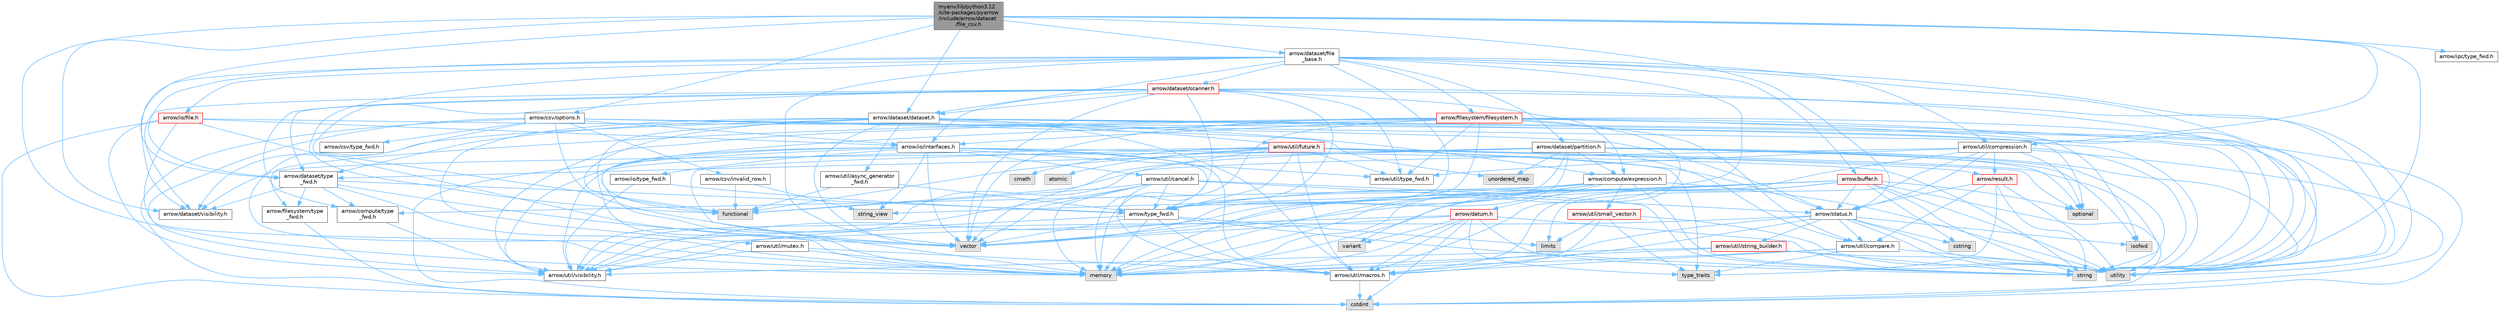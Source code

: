 digraph "myenv/lib/python3.12/site-packages/pyarrow/include/arrow/dataset/file_csv.h"
{
 // LATEX_PDF_SIZE
  bgcolor="transparent";
  edge [fontname=Helvetica,fontsize=10,labelfontname=Helvetica,labelfontsize=10];
  node [fontname=Helvetica,fontsize=10,shape=box,height=0.2,width=0.4];
  Node1 [id="Node000001",label="myenv/lib/python3.12\l/site-packages/pyarrow\l/include/arrow/dataset\l/file_csv.h",height=0.2,width=0.4,color="gray40", fillcolor="grey60", style="filled", fontcolor="black",tooltip=" "];
  Node1 -> Node2 [id="edge1_Node000001_Node000002",color="steelblue1",style="solid",tooltip=" "];
  Node2 [id="Node000002",label="memory",height=0.2,width=0.4,color="grey60", fillcolor="#E0E0E0", style="filled",tooltip=" "];
  Node1 -> Node3 [id="edge2_Node000001_Node000003",color="steelblue1",style="solid",tooltip=" "];
  Node3 [id="Node000003",label="string",height=0.2,width=0.4,color="grey60", fillcolor="#E0E0E0", style="filled",tooltip=" "];
  Node1 -> Node4 [id="edge3_Node000001_Node000004",color="steelblue1",style="solid",tooltip=" "];
  Node4 [id="Node000004",label="arrow/csv/options.h",height=0.2,width=0.4,color="grey40", fillcolor="white", style="filled",URL="$csv_2options_8h.html",tooltip=" "];
  Node4 -> Node5 [id="edge4_Node000004_Node000005",color="steelblue1",style="solid",tooltip=" "];
  Node5 [id="Node000005",label="cstdint",height=0.2,width=0.4,color="grey60", fillcolor="#E0E0E0", style="filled",tooltip=" "];
  Node4 -> Node2 [id="edge5_Node000004_Node000002",color="steelblue1",style="solid",tooltip=" "];
  Node4 -> Node3 [id="edge6_Node000004_Node000003",color="steelblue1",style="solid",tooltip=" "];
  Node4 -> Node6 [id="edge7_Node000004_Node000006",color="steelblue1",style="solid",tooltip=" "];
  Node6 [id="Node000006",label="unordered_map",height=0.2,width=0.4,color="grey60", fillcolor="#E0E0E0", style="filled",tooltip=" "];
  Node4 -> Node7 [id="edge8_Node000004_Node000007",color="steelblue1",style="solid",tooltip=" "];
  Node7 [id="Node000007",label="vector",height=0.2,width=0.4,color="grey60", fillcolor="#E0E0E0", style="filled",tooltip=" "];
  Node4 -> Node8 [id="edge9_Node000004_Node000008",color="steelblue1",style="solid",tooltip=" "];
  Node8 [id="Node000008",label="arrow/csv/invalid_row.h",height=0.2,width=0.4,color="grey40", fillcolor="white", style="filled",URL="$invalid__row_8h.html",tooltip=" "];
  Node8 -> Node9 [id="edge10_Node000008_Node000009",color="steelblue1",style="solid",tooltip=" "];
  Node9 [id="Node000009",label="functional",height=0.2,width=0.4,color="grey60", fillcolor="#E0E0E0", style="filled",tooltip=" "];
  Node8 -> Node10 [id="edge11_Node000008_Node000010",color="steelblue1",style="solid",tooltip=" "];
  Node10 [id="Node000010",label="string_view",height=0.2,width=0.4,color="grey60", fillcolor="#E0E0E0", style="filled",tooltip=" "];
  Node4 -> Node11 [id="edge12_Node000004_Node000011",color="steelblue1",style="solid",tooltip=" "];
  Node11 [id="Node000011",label="arrow/csv/type_fwd.h",height=0.2,width=0.4,color="grey40", fillcolor="white", style="filled",URL="$arrow_2csv_2type__fwd_8h.html",tooltip=" "];
  Node4 -> Node12 [id="edge13_Node000004_Node000012",color="steelblue1",style="solid",tooltip=" "];
  Node12 [id="Node000012",label="arrow/io/interfaces.h",height=0.2,width=0.4,color="grey40", fillcolor="white", style="filled",URL="$interfaces_8h.html",tooltip=" "];
  Node12 -> Node5 [id="edge14_Node000012_Node000005",color="steelblue1",style="solid",tooltip=" "];
  Node12 -> Node2 [id="edge15_Node000012_Node000002",color="steelblue1",style="solid",tooltip=" "];
  Node12 -> Node3 [id="edge16_Node000012_Node000003",color="steelblue1",style="solid",tooltip=" "];
  Node12 -> Node10 [id="edge17_Node000012_Node000010",color="steelblue1",style="solid",tooltip=" "];
  Node12 -> Node7 [id="edge18_Node000012_Node000007",color="steelblue1",style="solid",tooltip=" "];
  Node12 -> Node13 [id="edge19_Node000012_Node000013",color="steelblue1",style="solid",tooltip=" "];
  Node13 [id="Node000013",label="arrow/io/type_fwd.h",height=0.2,width=0.4,color="grey40", fillcolor="white", style="filled",URL="$arrow_2io_2type__fwd_8h.html",tooltip=" "];
  Node13 -> Node14 [id="edge20_Node000013_Node000014",color="steelblue1",style="solid",tooltip=" "];
  Node14 [id="Node000014",label="arrow/type_fwd.h",height=0.2,width=0.4,color="grey40", fillcolor="white", style="filled",URL="$arrow_2type__fwd_8h.html",tooltip=" "];
  Node14 -> Node15 [id="edge21_Node000014_Node000015",color="steelblue1",style="solid",tooltip=" "];
  Node15 [id="Node000015",label="limits",height=0.2,width=0.4,color="grey60", fillcolor="#E0E0E0", style="filled",tooltip=" "];
  Node14 -> Node2 [id="edge22_Node000014_Node000002",color="steelblue1",style="solid",tooltip=" "];
  Node14 -> Node3 [id="edge23_Node000014_Node000003",color="steelblue1",style="solid",tooltip=" "];
  Node14 -> Node7 [id="edge24_Node000014_Node000007",color="steelblue1",style="solid",tooltip=" "];
  Node14 -> Node16 [id="edge25_Node000014_Node000016",color="steelblue1",style="solid",tooltip=" "];
  Node16 [id="Node000016",label="arrow/util/macros.h",height=0.2,width=0.4,color="grey40", fillcolor="white", style="filled",URL="$macros_8h.html",tooltip=" "];
  Node16 -> Node5 [id="edge26_Node000016_Node000005",color="steelblue1",style="solid",tooltip=" "];
  Node14 -> Node17 [id="edge27_Node000014_Node000017",color="steelblue1",style="solid",tooltip=" "];
  Node17 [id="Node000017",label="arrow/util/visibility.h",height=0.2,width=0.4,color="grey40", fillcolor="white", style="filled",URL="$include_2arrow_2util_2visibility_8h.html",tooltip=" "];
  Node13 -> Node17 [id="edge28_Node000013_Node000017",color="steelblue1",style="solid",tooltip=" "];
  Node12 -> Node14 [id="edge29_Node000012_Node000014",color="steelblue1",style="solid",tooltip=" "];
  Node12 -> Node18 [id="edge30_Node000012_Node000018",color="steelblue1",style="solid",tooltip=" "];
  Node18 [id="Node000018",label="arrow/util/cancel.h",height=0.2,width=0.4,color="grey40", fillcolor="white", style="filled",URL="$cancel_8h.html",tooltip=" "];
  Node18 -> Node9 [id="edge31_Node000018_Node000009",color="steelblue1",style="solid",tooltip=" "];
  Node18 -> Node2 [id="edge32_Node000018_Node000002",color="steelblue1",style="solid",tooltip=" "];
  Node18 -> Node3 [id="edge33_Node000018_Node000003",color="steelblue1",style="solid",tooltip=" "];
  Node18 -> Node7 [id="edge34_Node000018_Node000007",color="steelblue1",style="solid",tooltip=" "];
  Node18 -> Node19 [id="edge35_Node000018_Node000019",color="steelblue1",style="solid",tooltip=" "];
  Node19 [id="Node000019",label="arrow/status.h",height=0.2,width=0.4,color="grey40", fillcolor="white", style="filled",URL="$status_8h.html",tooltip=" "];
  Node19 -> Node20 [id="edge36_Node000019_Node000020",color="steelblue1",style="solid",tooltip=" "];
  Node20 [id="Node000020",label="cstring",height=0.2,width=0.4,color="grey60", fillcolor="#E0E0E0", style="filled",tooltip=" "];
  Node19 -> Node21 [id="edge37_Node000019_Node000021",color="steelblue1",style="solid",tooltip=" "];
  Node21 [id="Node000021",label="iosfwd",height=0.2,width=0.4,color="grey60", fillcolor="#E0E0E0", style="filled",tooltip=" "];
  Node19 -> Node2 [id="edge38_Node000019_Node000002",color="steelblue1",style="solid",tooltip=" "];
  Node19 -> Node3 [id="edge39_Node000019_Node000003",color="steelblue1",style="solid",tooltip=" "];
  Node19 -> Node22 [id="edge40_Node000019_Node000022",color="steelblue1",style="solid",tooltip=" "];
  Node22 [id="Node000022",label="utility",height=0.2,width=0.4,color="grey60", fillcolor="#E0E0E0", style="filled",tooltip=" "];
  Node19 -> Node23 [id="edge41_Node000019_Node000023",color="steelblue1",style="solid",tooltip=" "];
  Node23 [id="Node000023",label="arrow/util/compare.h",height=0.2,width=0.4,color="grey40", fillcolor="white", style="filled",URL="$util_2compare_8h.html",tooltip=" "];
  Node23 -> Node2 [id="edge42_Node000023_Node000002",color="steelblue1",style="solid",tooltip=" "];
  Node23 -> Node24 [id="edge43_Node000023_Node000024",color="steelblue1",style="solid",tooltip=" "];
  Node24 [id="Node000024",label="type_traits",height=0.2,width=0.4,color="grey60", fillcolor="#E0E0E0", style="filled",tooltip=" "];
  Node23 -> Node22 [id="edge44_Node000023_Node000022",color="steelblue1",style="solid",tooltip=" "];
  Node23 -> Node16 [id="edge45_Node000023_Node000016",color="steelblue1",style="solid",tooltip=" "];
  Node19 -> Node16 [id="edge46_Node000019_Node000016",color="steelblue1",style="solid",tooltip=" "];
  Node19 -> Node25 [id="edge47_Node000019_Node000025",color="steelblue1",style="solid",tooltip=" "];
  Node25 [id="Node000025",label="arrow/util/string_builder.h",height=0.2,width=0.4,color="red", fillcolor="#FFF0F0", style="filled",URL="$string__builder_8h.html",tooltip=" "];
  Node25 -> Node2 [id="edge48_Node000025_Node000002",color="steelblue1",style="solid",tooltip=" "];
  Node25 -> Node3 [id="edge49_Node000025_Node000003",color="steelblue1",style="solid",tooltip=" "];
  Node25 -> Node22 [id="edge50_Node000025_Node000022",color="steelblue1",style="solid",tooltip=" "];
  Node25 -> Node17 [id="edge51_Node000025_Node000017",color="steelblue1",style="solid",tooltip=" "];
  Node19 -> Node17 [id="edge52_Node000019_Node000017",color="steelblue1",style="solid",tooltip=" "];
  Node18 -> Node14 [id="edge53_Node000018_Node000014",color="steelblue1",style="solid",tooltip=" "];
  Node18 -> Node16 [id="edge54_Node000018_Node000016",color="steelblue1",style="solid",tooltip=" "];
  Node18 -> Node17 [id="edge55_Node000018_Node000017",color="steelblue1",style="solid",tooltip=" "];
  Node12 -> Node16 [id="edge56_Node000012_Node000016",color="steelblue1",style="solid",tooltip=" "];
  Node12 -> Node27 [id="edge57_Node000012_Node000027",color="steelblue1",style="solid",tooltip=" "];
  Node27 [id="Node000027",label="arrow/util/type_fwd.h",height=0.2,width=0.4,color="grey40", fillcolor="white", style="filled",URL="$arrow_2util_2type__fwd_8h.html",tooltip=" "];
  Node12 -> Node17 [id="edge58_Node000012_Node000017",color="steelblue1",style="solid",tooltip=" "];
  Node4 -> Node19 [id="edge59_Node000004_Node000019",color="steelblue1",style="solid",tooltip=" "];
  Node4 -> Node17 [id="edge60_Node000004_Node000017",color="steelblue1",style="solid",tooltip=" "];
  Node1 -> Node28 [id="edge61_Node000001_Node000028",color="steelblue1",style="solid",tooltip=" "];
  Node28 [id="Node000028",label="arrow/dataset/dataset.h",height=0.2,width=0.4,color="grey40", fillcolor="white", style="filled",URL="$dataset_8h.html",tooltip=" "];
  Node28 -> Node9 [id="edge62_Node000028_Node000009",color="steelblue1",style="solid",tooltip=" "];
  Node28 -> Node2 [id="edge63_Node000028_Node000002",color="steelblue1",style="solid",tooltip=" "];
  Node28 -> Node29 [id="edge64_Node000028_Node000029",color="steelblue1",style="solid",tooltip=" "];
  Node29 [id="Node000029",label="optional",height=0.2,width=0.4,color="grey60", fillcolor="#E0E0E0", style="filled",tooltip=" "];
  Node28 -> Node3 [id="edge65_Node000028_Node000003",color="steelblue1",style="solid",tooltip=" "];
  Node28 -> Node22 [id="edge66_Node000028_Node000022",color="steelblue1",style="solid",tooltip=" "];
  Node28 -> Node7 [id="edge67_Node000028_Node000007",color="steelblue1",style="solid",tooltip=" "];
  Node28 -> Node30 [id="edge68_Node000028_Node000030",color="steelblue1",style="solid",tooltip=" "];
  Node30 [id="Node000030",label="arrow/compute/expression.h",height=0.2,width=0.4,color="grey40", fillcolor="white", style="filled",URL="$expression_8h.html",tooltip=" "];
  Node30 -> Node2 [id="edge69_Node000030_Node000002",color="steelblue1",style="solid",tooltip=" "];
  Node30 -> Node3 [id="edge70_Node000030_Node000003",color="steelblue1",style="solid",tooltip=" "];
  Node30 -> Node22 [id="edge71_Node000030_Node000022",color="steelblue1",style="solid",tooltip=" "];
  Node30 -> Node31 [id="edge72_Node000030_Node000031",color="steelblue1",style="solid",tooltip=" "];
  Node31 [id="Node000031",label="variant",height=0.2,width=0.4,color="grey60", fillcolor="#E0E0E0", style="filled",tooltip=" "];
  Node30 -> Node7 [id="edge73_Node000030_Node000007",color="steelblue1",style="solid",tooltip=" "];
  Node30 -> Node32 [id="edge74_Node000030_Node000032",color="steelblue1",style="solid",tooltip=" "];
  Node32 [id="Node000032",label="arrow/compute/type\l_fwd.h",height=0.2,width=0.4,color="grey40", fillcolor="white", style="filled",URL="$arrow_2compute_2type__fwd_8h.html",tooltip=" "];
  Node32 -> Node17 [id="edge75_Node000032_Node000017",color="steelblue1",style="solid",tooltip=" "];
  Node30 -> Node33 [id="edge76_Node000030_Node000033",color="steelblue1",style="solid",tooltip=" "];
  Node33 [id="Node000033",label="arrow/datum.h",height=0.2,width=0.4,color="red", fillcolor="#FFF0F0", style="filled",URL="$datum_8h.html",tooltip=" "];
  Node33 -> Node5 [id="edge77_Node000033_Node000005",color="steelblue1",style="solid",tooltip=" "];
  Node33 -> Node2 [id="edge78_Node000033_Node000002",color="steelblue1",style="solid",tooltip=" "];
  Node33 -> Node3 [id="edge79_Node000033_Node000003",color="steelblue1",style="solid",tooltip=" "];
  Node33 -> Node24 [id="edge80_Node000033_Node000024",color="steelblue1",style="solid",tooltip=" "];
  Node33 -> Node22 [id="edge81_Node000033_Node000022",color="steelblue1",style="solid",tooltip=" "];
  Node33 -> Node31 [id="edge82_Node000033_Node000031",color="steelblue1",style="solid",tooltip=" "];
  Node33 -> Node7 [id="edge83_Node000033_Node000007",color="steelblue1",style="solid",tooltip=" "];
  Node33 -> Node16 [id="edge84_Node000033_Node000016",color="steelblue1",style="solid",tooltip=" "];
  Node33 -> Node17 [id="edge85_Node000033_Node000017",color="steelblue1",style="solid",tooltip=" "];
  Node30 -> Node14 [id="edge86_Node000030_Node000014",color="steelblue1",style="solid",tooltip=" "];
  Node30 -> Node69 [id="edge87_Node000030_Node000069",color="steelblue1",style="solid",tooltip=" "];
  Node69 [id="Node000069",label="arrow/util/small_vector.h",height=0.2,width=0.4,color="red", fillcolor="#FFF0F0", style="filled",URL="$small__vector_8h.html",tooltip=" "];
  Node69 -> Node15 [id="edge88_Node000069_Node000015",color="steelblue1",style="solid",tooltip=" "];
  Node69 -> Node24 [id="edge89_Node000069_Node000024",color="steelblue1",style="solid",tooltip=" "];
  Node69 -> Node22 [id="edge90_Node000069_Node000022",color="steelblue1",style="solid",tooltip=" "];
  Node69 -> Node16 [id="edge91_Node000069_Node000016",color="steelblue1",style="solid",tooltip=" "];
  Node28 -> Node71 [id="edge92_Node000028_Node000071",color="steelblue1",style="solid",tooltip=" "];
  Node71 [id="Node000071",label="arrow/dataset/type\l_fwd.h",height=0.2,width=0.4,color="grey40", fillcolor="white", style="filled",URL="$arrow_2dataset_2type__fwd_8h.html",tooltip=" "];
  Node71 -> Node2 [id="edge93_Node000071_Node000002",color="steelblue1",style="solid",tooltip=" "];
  Node71 -> Node7 [id="edge94_Node000071_Node000007",color="steelblue1",style="solid",tooltip=" "];
  Node71 -> Node32 [id="edge95_Node000071_Node000032",color="steelblue1",style="solid",tooltip=" "];
  Node71 -> Node72 [id="edge96_Node000071_Node000072",color="steelblue1",style="solid",tooltip=" "];
  Node72 [id="Node000072",label="arrow/dataset/visibility.h",height=0.2,width=0.4,color="grey40", fillcolor="white", style="filled",URL="$include_2arrow_2dataset_2visibility_8h.html",tooltip=" "];
  Node71 -> Node73 [id="edge97_Node000071_Node000073",color="steelblue1",style="solid",tooltip=" "];
  Node73 [id="Node000073",label="arrow/filesystem/type\l_fwd.h",height=0.2,width=0.4,color="grey40", fillcolor="white", style="filled",URL="$arrow_2filesystem_2type__fwd_8h.html",tooltip=" "];
  Node73 -> Node5 [id="edge98_Node000073_Node000005",color="steelblue1",style="solid",tooltip=" "];
  Node71 -> Node14 [id="edge99_Node000071_Node000014",color="steelblue1",style="solid",tooltip=" "];
  Node28 -> Node72 [id="edge100_Node000028_Node000072",color="steelblue1",style="solid",tooltip=" "];
  Node28 -> Node74 [id="edge101_Node000028_Node000074",color="steelblue1",style="solid",tooltip=" "];
  Node74 [id="Node000074",label="arrow/util/async_generator\l_fwd.h",height=0.2,width=0.4,color="grey40", fillcolor="white", style="filled",URL="$async__generator__fwd_8h.html",tooltip=" "];
  Node74 -> Node9 [id="edge102_Node000074_Node000009",color="steelblue1",style="solid",tooltip=" "];
  Node74 -> Node14 [id="edge103_Node000074_Node000014",color="steelblue1",style="solid",tooltip=" "];
  Node28 -> Node75 [id="edge104_Node000028_Node000075",color="steelblue1",style="solid",tooltip=" "];
  Node75 [id="Node000075",label="arrow/util/future.h",height=0.2,width=0.4,color="red", fillcolor="#FFF0F0", style="filled",URL="$future_8h.html",tooltip=" "];
  Node75 -> Node35 [id="edge105_Node000075_Node000035",color="steelblue1",style="solid",tooltip=" "];
  Node35 [id="Node000035",label="atomic",height=0.2,width=0.4,color="grey60", fillcolor="#E0E0E0", style="filled",tooltip=" "];
  Node75 -> Node76 [id="edge106_Node000075_Node000076",color="steelblue1",style="solid",tooltip=" "];
  Node76 [id="Node000076",label="cmath",height=0.2,width=0.4,color="grey60", fillcolor="#E0E0E0", style="filled",tooltip=" "];
  Node75 -> Node9 [id="edge107_Node000075_Node000009",color="steelblue1",style="solid",tooltip=" "];
  Node75 -> Node2 [id="edge108_Node000075_Node000002",color="steelblue1",style="solid",tooltip=" "];
  Node75 -> Node29 [id="edge109_Node000075_Node000029",color="steelblue1",style="solid",tooltip=" "];
  Node75 -> Node24 [id="edge110_Node000075_Node000024",color="steelblue1",style="solid",tooltip=" "];
  Node75 -> Node22 [id="edge111_Node000075_Node000022",color="steelblue1",style="solid",tooltip=" "];
  Node75 -> Node7 [id="edge112_Node000075_Node000007",color="steelblue1",style="solid",tooltip=" "];
  Node75 -> Node40 [id="edge113_Node000075_Node000040",color="steelblue1",style="solid",tooltip=" "];
  Node40 [id="Node000040",label="arrow/result.h",height=0.2,width=0.4,color="red", fillcolor="#FFF0F0", style="filled",URL="$result_8h.html",tooltip=" "];
  Node40 -> Node3 [id="edge114_Node000040_Node000003",color="steelblue1",style="solid",tooltip=" "];
  Node40 -> Node24 [id="edge115_Node000040_Node000024",color="steelblue1",style="solid",tooltip=" "];
  Node40 -> Node22 [id="edge116_Node000040_Node000022",color="steelblue1",style="solid",tooltip=" "];
  Node40 -> Node19 [id="edge117_Node000040_Node000019",color="steelblue1",style="solid",tooltip=" "];
  Node40 -> Node23 [id="edge118_Node000040_Node000023",color="steelblue1",style="solid",tooltip=" "];
  Node75 -> Node19 [id="edge119_Node000075_Node000019",color="steelblue1",style="solid",tooltip=" "];
  Node75 -> Node14 [id="edge120_Node000075_Node000014",color="steelblue1",style="solid",tooltip=" "];
  Node75 -> Node16 [id="edge121_Node000075_Node000016",color="steelblue1",style="solid",tooltip=" "];
  Node75 -> Node27 [id="edge122_Node000075_Node000027",color="steelblue1",style="solid",tooltip=" "];
  Node75 -> Node17 [id="edge123_Node000075_Node000017",color="steelblue1",style="solid",tooltip=" "];
  Node28 -> Node16 [id="edge124_Node000028_Node000016",color="steelblue1",style="solid",tooltip=" "];
  Node28 -> Node81 [id="edge125_Node000028_Node000081",color="steelblue1",style="solid",tooltip=" "];
  Node81 [id="Node000081",label="arrow/util/mutex.h",height=0.2,width=0.4,color="grey40", fillcolor="white", style="filled",URL="$mutex_8h.html",tooltip=" "];
  Node81 -> Node2 [id="edge126_Node000081_Node000002",color="steelblue1",style="solid",tooltip=" "];
  Node81 -> Node16 [id="edge127_Node000081_Node000016",color="steelblue1",style="solid",tooltip=" "];
  Node81 -> Node17 [id="edge128_Node000081_Node000017",color="steelblue1",style="solid",tooltip=" "];
  Node1 -> Node82 [id="edge129_Node000001_Node000082",color="steelblue1",style="solid",tooltip=" "];
  Node82 [id="Node000082",label="arrow/dataset/file\l_base.h",height=0.2,width=0.4,color="grey40", fillcolor="white", style="filled",URL="$file__base_8h.html",tooltip=" "];
  Node82 -> Node9 [id="edge130_Node000082_Node000009",color="steelblue1",style="solid",tooltip=" "];
  Node82 -> Node2 [id="edge131_Node000082_Node000002",color="steelblue1",style="solid",tooltip=" "];
  Node82 -> Node3 [id="edge132_Node000082_Node000003",color="steelblue1",style="solid",tooltip=" "];
  Node82 -> Node22 [id="edge133_Node000082_Node000022",color="steelblue1",style="solid",tooltip=" "];
  Node82 -> Node7 [id="edge134_Node000082_Node000007",color="steelblue1",style="solid",tooltip=" "];
  Node82 -> Node38 [id="edge135_Node000082_Node000038",color="steelblue1",style="solid",tooltip=" "];
  Node38 [id="Node000038",label="arrow/buffer.h",height=0.2,width=0.4,color="red", fillcolor="#FFF0F0", style="filled",URL="$buffer_8h.html",tooltip=" "];
  Node38 -> Node5 [id="edge136_Node000038_Node000005",color="steelblue1",style="solid",tooltip=" "];
  Node38 -> Node20 [id="edge137_Node000038_Node000020",color="steelblue1",style="solid",tooltip=" "];
  Node38 -> Node2 [id="edge138_Node000038_Node000002",color="steelblue1",style="solid",tooltip=" "];
  Node38 -> Node29 [id="edge139_Node000038_Node000029",color="steelblue1",style="solid",tooltip=" "];
  Node38 -> Node3 [id="edge140_Node000038_Node000003",color="steelblue1",style="solid",tooltip=" "];
  Node38 -> Node10 [id="edge141_Node000038_Node000010",color="steelblue1",style="solid",tooltip=" "];
  Node38 -> Node22 [id="edge142_Node000038_Node000022",color="steelblue1",style="solid",tooltip=" "];
  Node38 -> Node7 [id="edge143_Node000038_Node000007",color="steelblue1",style="solid",tooltip=" "];
  Node38 -> Node19 [id="edge144_Node000038_Node000019",color="steelblue1",style="solid",tooltip=" "];
  Node38 -> Node14 [id="edge145_Node000038_Node000014",color="steelblue1",style="solid",tooltip=" "];
  Node38 -> Node16 [id="edge146_Node000038_Node000016",color="steelblue1",style="solid",tooltip=" "];
  Node38 -> Node17 [id="edge147_Node000038_Node000017",color="steelblue1",style="solid",tooltip=" "];
  Node82 -> Node28 [id="edge148_Node000082_Node000028",color="steelblue1",style="solid",tooltip=" "];
  Node82 -> Node83 [id="edge149_Node000082_Node000083",color="steelblue1",style="solid",tooltip=" "];
  Node83 [id="Node000083",label="arrow/dataset/partition.h",height=0.2,width=0.4,color="grey40", fillcolor="white", style="filled",URL="$partition_8h.html",tooltip=" "];
  Node83 -> Node9 [id="edge150_Node000083_Node000009",color="steelblue1",style="solid",tooltip=" "];
  Node83 -> Node21 [id="edge151_Node000083_Node000021",color="steelblue1",style="solid",tooltip=" "];
  Node83 -> Node2 [id="edge152_Node000083_Node000002",color="steelblue1",style="solid",tooltip=" "];
  Node83 -> Node29 [id="edge153_Node000083_Node000029",color="steelblue1",style="solid",tooltip=" "];
  Node83 -> Node3 [id="edge154_Node000083_Node000003",color="steelblue1",style="solid",tooltip=" "];
  Node83 -> Node6 [id="edge155_Node000083_Node000006",color="steelblue1",style="solid",tooltip=" "];
  Node83 -> Node22 [id="edge156_Node000083_Node000022",color="steelblue1",style="solid",tooltip=" "];
  Node83 -> Node7 [id="edge157_Node000083_Node000007",color="steelblue1",style="solid",tooltip=" "];
  Node83 -> Node30 [id="edge158_Node000083_Node000030",color="steelblue1",style="solid",tooltip=" "];
  Node83 -> Node71 [id="edge159_Node000083_Node000071",color="steelblue1",style="solid",tooltip=" "];
  Node83 -> Node72 [id="edge160_Node000083_Node000072",color="steelblue1",style="solid",tooltip=" "];
  Node83 -> Node23 [id="edge161_Node000083_Node000023",color="steelblue1",style="solid",tooltip=" "];
  Node82 -> Node84 [id="edge162_Node000082_Node000084",color="steelblue1",style="solid",tooltip=" "];
  Node84 [id="Node000084",label="arrow/dataset/scanner.h",height=0.2,width=0.4,color="red", fillcolor="#FFF0F0", style="filled",URL="$scanner_8h.html",tooltip=" "];
  Node84 -> Node9 [id="edge163_Node000084_Node000009",color="steelblue1",style="solid",tooltip=" "];
  Node84 -> Node2 [id="edge164_Node000084_Node000002",color="steelblue1",style="solid",tooltip=" "];
  Node84 -> Node3 [id="edge165_Node000084_Node000003",color="steelblue1",style="solid",tooltip=" "];
  Node84 -> Node22 [id="edge166_Node000084_Node000022",color="steelblue1",style="solid",tooltip=" "];
  Node84 -> Node7 [id="edge167_Node000084_Node000007",color="steelblue1",style="solid",tooltip=" "];
  Node84 -> Node30 [id="edge168_Node000084_Node000030",color="steelblue1",style="solid",tooltip=" "];
  Node84 -> Node32 [id="edge169_Node000084_Node000032",color="steelblue1",style="solid",tooltip=" "];
  Node84 -> Node28 [id="edge170_Node000084_Node000028",color="steelblue1",style="solid",tooltip=" "];
  Node84 -> Node71 [id="edge171_Node000084_Node000071",color="steelblue1",style="solid",tooltip=" "];
  Node84 -> Node72 [id="edge172_Node000084_Node000072",color="steelblue1",style="solid",tooltip=" "];
  Node84 -> Node12 [id="edge173_Node000084_Node000012",color="steelblue1",style="solid",tooltip=" "];
  Node84 -> Node14 [id="edge174_Node000084_Node000014",color="steelblue1",style="solid",tooltip=" "];
  Node84 -> Node27 [id="edge175_Node000084_Node000027",color="steelblue1",style="solid",tooltip=" "];
  Node82 -> Node71 [id="edge176_Node000082_Node000071",color="steelblue1",style="solid",tooltip=" "];
  Node82 -> Node72 [id="edge177_Node000082_Node000072",color="steelblue1",style="solid",tooltip=" "];
  Node82 -> Node111 [id="edge178_Node000082_Node000111",color="steelblue1",style="solid",tooltip=" "];
  Node111 [id="Node000111",label="arrow/filesystem/filesystem.h",height=0.2,width=0.4,color="red", fillcolor="#FFF0F0", style="filled",URL="$include_2arrow_2filesystem_2filesystem_8h.html",tooltip=" "];
  Node111 -> Node5 [id="edge179_Node000111_Node000005",color="steelblue1",style="solid",tooltip=" "];
  Node111 -> Node9 [id="edge180_Node000111_Node000009",color="steelblue1",style="solid",tooltip=" "];
  Node111 -> Node21 [id="edge181_Node000111_Node000021",color="steelblue1",style="solid",tooltip=" "];
  Node111 -> Node2 [id="edge182_Node000111_Node000002",color="steelblue1",style="solid",tooltip=" "];
  Node111 -> Node3 [id="edge183_Node000111_Node000003",color="steelblue1",style="solid",tooltip=" "];
  Node111 -> Node22 [id="edge184_Node000111_Node000022",color="steelblue1",style="solid",tooltip=" "];
  Node111 -> Node7 [id="edge185_Node000111_Node000007",color="steelblue1",style="solid",tooltip=" "];
  Node111 -> Node73 [id="edge186_Node000111_Node000073",color="steelblue1",style="solid",tooltip=" "];
  Node111 -> Node12 [id="edge187_Node000111_Node000012",color="steelblue1",style="solid",tooltip=" "];
  Node111 -> Node14 [id="edge188_Node000111_Node000014",color="steelblue1",style="solid",tooltip=" "];
  Node111 -> Node23 [id="edge189_Node000111_Node000023",color="steelblue1",style="solid",tooltip=" "];
  Node111 -> Node16 [id="edge190_Node000111_Node000016",color="steelblue1",style="solid",tooltip=" "];
  Node111 -> Node27 [id="edge191_Node000111_Node000027",color="steelblue1",style="solid",tooltip=" "];
  Node111 -> Node17 [id="edge192_Node000111_Node000017",color="steelblue1",style="solid",tooltip=" "];
  Node82 -> Node113 [id="edge193_Node000082_Node000113",color="steelblue1",style="solid",tooltip=" "];
  Node113 [id="Node000113",label="arrow/io/file.h",height=0.2,width=0.4,color="red", fillcolor="#FFF0F0", style="filled",URL="$file_8h.html",tooltip=" "];
  Node113 -> Node5 [id="edge194_Node000113_Node000005",color="steelblue1",style="solid",tooltip=" "];
  Node113 -> Node2 [id="edge195_Node000113_Node000002",color="steelblue1",style="solid",tooltip=" "];
  Node113 -> Node3 [id="edge196_Node000113_Node000003",color="steelblue1",style="solid",tooltip=" "];
  Node113 -> Node7 [id="edge197_Node000113_Node000007",color="steelblue1",style="solid",tooltip=" "];
  Node113 -> Node12 [id="edge198_Node000113_Node000012",color="steelblue1",style="solid",tooltip=" "];
  Node113 -> Node17 [id="edge199_Node000113_Node000017",color="steelblue1",style="solid",tooltip=" "];
  Node82 -> Node14 [id="edge200_Node000082_Node000014",color="steelblue1",style="solid",tooltip=" "];
  Node82 -> Node115 [id="edge201_Node000082_Node000115",color="steelblue1",style="solid",tooltip=" "];
  Node115 [id="Node000115",label="arrow/util/compression.h",height=0.2,width=0.4,color="grey40", fillcolor="white", style="filled",URL="$compression_8h.html",tooltip=" "];
  Node115 -> Node5 [id="edge202_Node000115_Node000005",color="steelblue1",style="solid",tooltip=" "];
  Node115 -> Node15 [id="edge203_Node000115_Node000015",color="steelblue1",style="solid",tooltip=" "];
  Node115 -> Node2 [id="edge204_Node000115_Node000002",color="steelblue1",style="solid",tooltip=" "];
  Node115 -> Node29 [id="edge205_Node000115_Node000029",color="steelblue1",style="solid",tooltip=" "];
  Node115 -> Node3 [id="edge206_Node000115_Node000003",color="steelblue1",style="solid",tooltip=" "];
  Node115 -> Node40 [id="edge207_Node000115_Node000040",color="steelblue1",style="solid",tooltip=" "];
  Node115 -> Node19 [id="edge208_Node000115_Node000019",color="steelblue1",style="solid",tooltip=" "];
  Node115 -> Node27 [id="edge209_Node000115_Node000027",color="steelblue1",style="solid",tooltip=" "];
  Node115 -> Node17 [id="edge210_Node000115_Node000017",color="steelblue1",style="solid",tooltip=" "];
  Node1 -> Node71 [id="edge211_Node000001_Node000071",color="steelblue1",style="solid",tooltip=" "];
  Node1 -> Node72 [id="edge212_Node000001_Node000072",color="steelblue1",style="solid",tooltip=" "];
  Node1 -> Node116 [id="edge213_Node000001_Node000116",color="steelblue1",style="solid",tooltip=" "];
  Node116 [id="Node000116",label="arrow/ipc/type_fwd.h",height=0.2,width=0.4,color="grey40", fillcolor="white", style="filled",URL="$arrow_2ipc_2type__fwd_8h.html",tooltip=" "];
  Node1 -> Node19 [id="edge214_Node000001_Node000019",color="steelblue1",style="solid",tooltip=" "];
  Node1 -> Node115 [id="edge215_Node000001_Node000115",color="steelblue1",style="solid",tooltip=" "];
}
